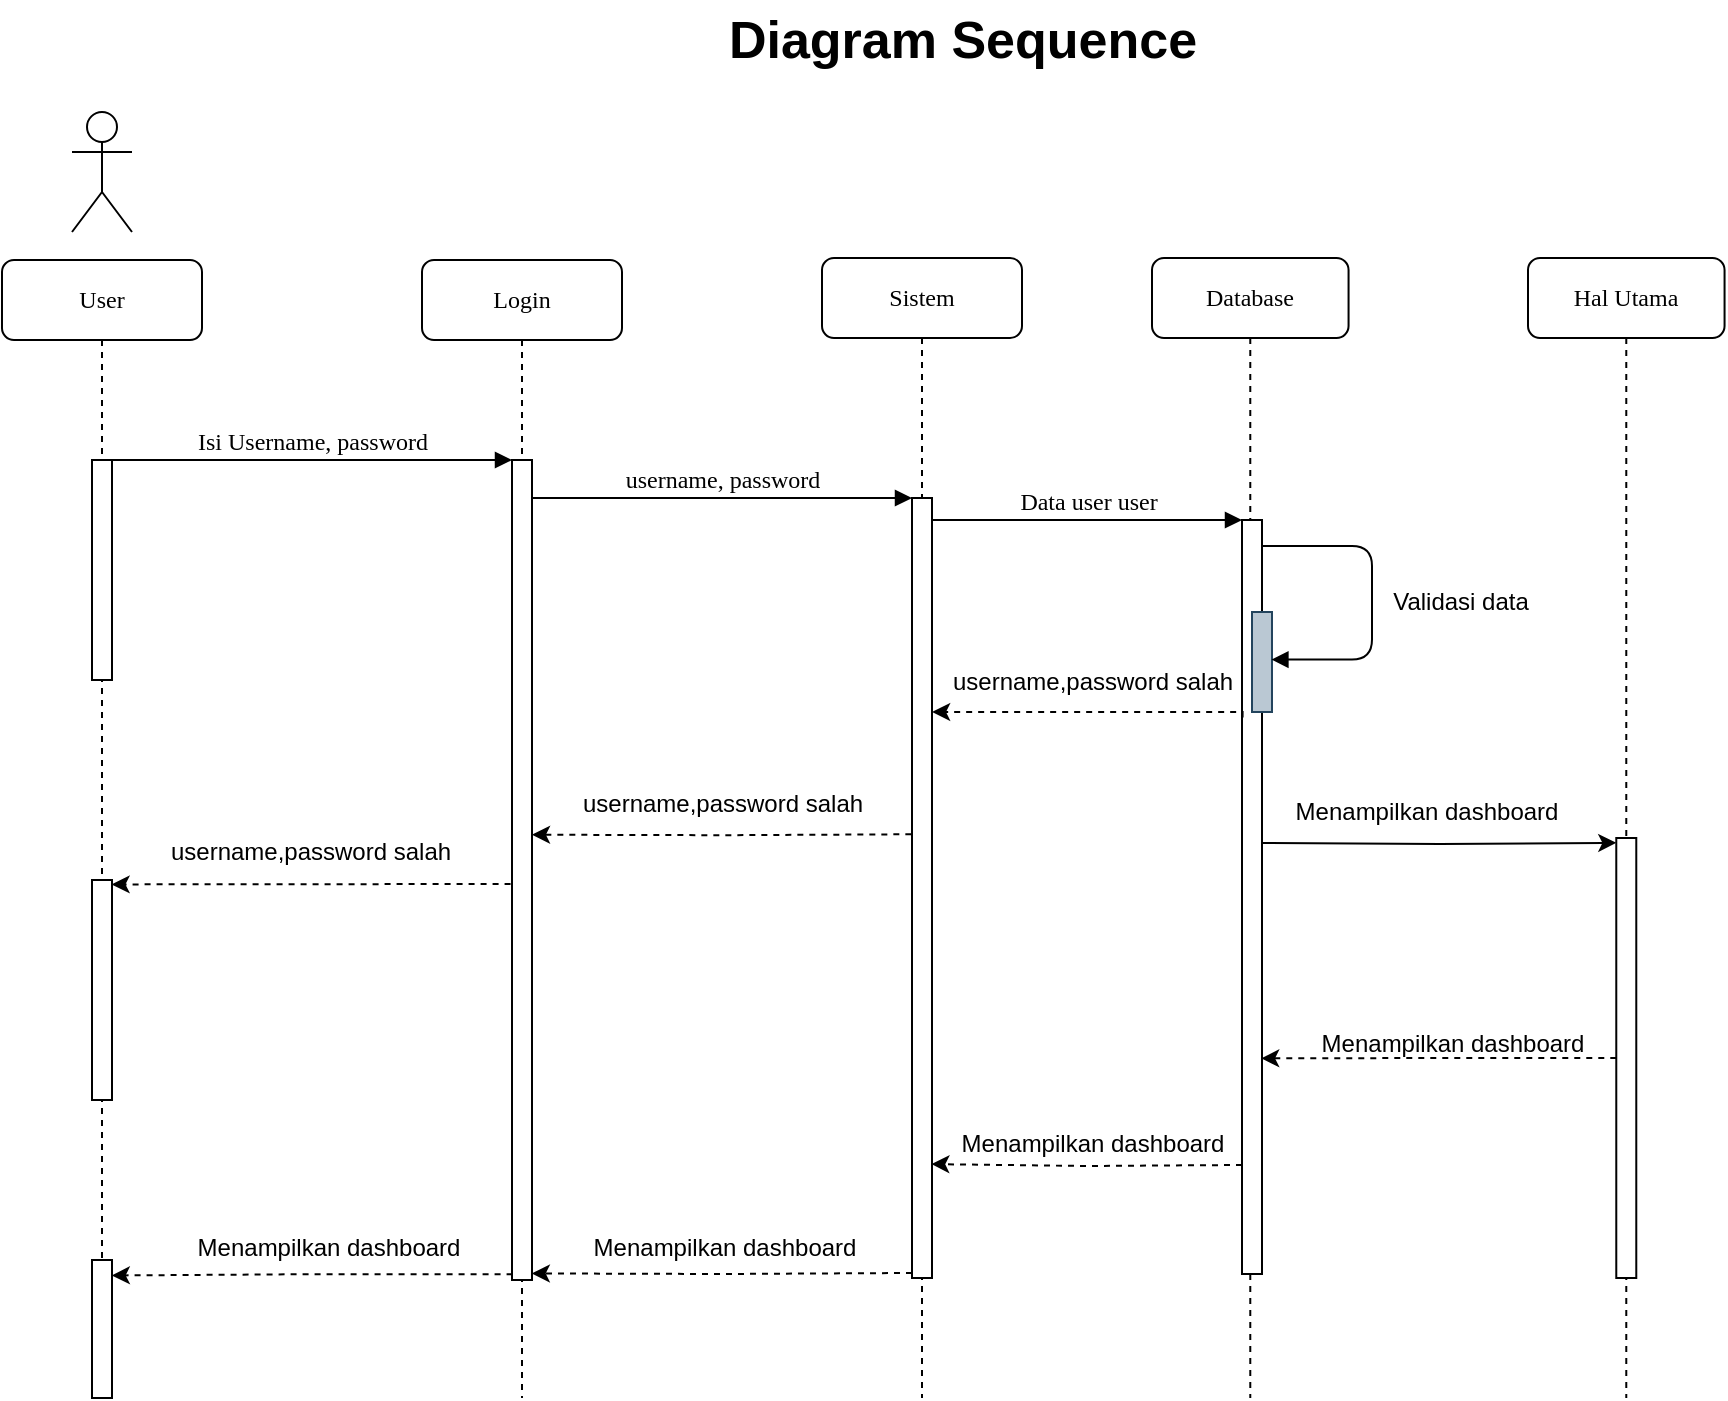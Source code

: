 <mxfile version="26.0.2">
  <diagram name="Page-1" id="13e1069c-82ec-6db2-03f1-153e76fe0fe0">
    <mxGraphModel dx="880" dy="434" grid="1" gridSize="10" guides="1" tooltips="1" connect="1" arrows="1" fold="1" page="1" pageScale="1" pageWidth="1100" pageHeight="850" background="none" math="0" shadow="0">
      <root>
        <mxCell id="0" />
        <mxCell id="1" parent="0" />
        <mxCell id="7baba1c4bc27f4b0-2" value="Login" style="shape=umlLifeline;perimeter=lifelinePerimeter;whiteSpace=wrap;html=1;container=1;collapsible=0;recursiveResize=0;outlineConnect=0;rounded=1;shadow=0;comic=0;labelBackgroundColor=none;strokeWidth=1;fontFamily=Verdana;fontSize=12;align=center;" parent="1" vertex="1">
          <mxGeometry x="310" y="173" width="100" height="569" as="geometry" />
        </mxCell>
        <mxCell id="7baba1c4bc27f4b0-10" value="" style="html=1;points=[];perimeter=orthogonalPerimeter;rounded=0;shadow=0;comic=0;labelBackgroundColor=none;strokeWidth=1;fontFamily=Verdana;fontSize=12;align=center;" parent="7baba1c4bc27f4b0-2" vertex="1">
          <mxGeometry x="45" y="100" width="10" height="410" as="geometry" />
        </mxCell>
        <mxCell id="7baba1c4bc27f4b0-3" value="Sistem" style="shape=umlLifeline;perimeter=lifelinePerimeter;whiteSpace=wrap;html=1;container=1;collapsible=0;recursiveResize=0;outlineConnect=0;rounded=1;shadow=0;comic=0;labelBackgroundColor=none;strokeWidth=1;fontFamily=Verdana;fontSize=12;align=center;" parent="1" vertex="1">
          <mxGeometry x="510" y="172" width="100" height="570" as="geometry" />
        </mxCell>
        <mxCell id="7baba1c4bc27f4b0-13" value="" style="html=1;points=[];perimeter=orthogonalPerimeter;rounded=0;shadow=0;comic=0;labelBackgroundColor=none;strokeWidth=1;fontFamily=Verdana;fontSize=12;align=center;" parent="7baba1c4bc27f4b0-3" vertex="1">
          <mxGeometry x="45" y="120" width="10" height="390" as="geometry" />
        </mxCell>
        <mxCell id="raDrf5Sl8JtyqfNCYd6r-22" style="edgeStyle=orthogonalEdgeStyle;rounded=0;orthogonalLoop=1;jettySize=auto;html=1;dashed=1;entryX=0.99;entryY=0.992;entryDx=0;entryDy=0;entryPerimeter=0;" parent="7baba1c4bc27f4b0-3" target="7baba1c4bc27f4b0-10" edge="1">
          <mxGeometry relative="1" as="geometry">
            <mxPoint x="45" y="507.483" as="sourcePoint" />
            <mxPoint x="-140" y="508" as="targetPoint" />
          </mxGeometry>
        </mxCell>
        <mxCell id="7baba1c4bc27f4b0-4" value="Database" style="shape=umlLifeline;perimeter=lifelinePerimeter;whiteSpace=wrap;html=1;container=1;collapsible=0;recursiveResize=0;outlineConnect=0;rounded=1;shadow=0;comic=0;labelBackgroundColor=none;strokeWidth=1;fontFamily=Verdana;fontSize=12;align=center;" parent="1" vertex="1">
          <mxGeometry x="675" y="172" width="98.28" height="570" as="geometry" />
        </mxCell>
        <mxCell id="7baba1c4bc27f4b0-5" value="Hal Utama" style="shape=umlLifeline;perimeter=lifelinePerimeter;whiteSpace=wrap;html=1;container=1;collapsible=0;recursiveResize=0;outlineConnect=0;rounded=1;shadow=0;comic=0;labelBackgroundColor=none;strokeWidth=1;fontFamily=Verdana;fontSize=12;align=center;" parent="1" vertex="1">
          <mxGeometry x="863" y="172" width="98.28" height="570" as="geometry" />
        </mxCell>
        <mxCell id="raDrf5Sl8JtyqfNCYd6r-14" value="" style="html=1;points=[];perimeter=orthogonalPerimeter;rounded=0;shadow=0;comic=0;labelBackgroundColor=none;strokeWidth=1;fontFamily=Verdana;fontSize=12;align=center;" parent="7baba1c4bc27f4b0-5" vertex="1">
          <mxGeometry x="44.14" y="290" width="10" height="220" as="geometry" />
        </mxCell>
        <mxCell id="raDrf5Sl8JtyqfNCYd6r-16" value="Menampilkan dashboard" style="text;html=1;align=center;verticalAlign=middle;resizable=0;points=[];autosize=1;strokeColor=none;fillColor=none;" parent="7baba1c4bc27f4b0-5" vertex="1">
          <mxGeometry x="-126" y="262" width="150" height="30" as="geometry" />
        </mxCell>
        <mxCell id="7baba1c4bc27f4b0-8" value="User" style="shape=umlLifeline;perimeter=lifelinePerimeter;whiteSpace=wrap;html=1;container=1;collapsible=0;recursiveResize=0;outlineConnect=0;rounded=1;shadow=0;comic=0;labelBackgroundColor=none;strokeWidth=1;fontFamily=Verdana;fontSize=12;align=center;" parent="1" vertex="1">
          <mxGeometry x="100" y="173" width="100" height="569" as="geometry" />
        </mxCell>
        <mxCell id="7baba1c4bc27f4b0-9" value="" style="html=1;points=[];perimeter=orthogonalPerimeter;rounded=0;shadow=0;comic=0;labelBackgroundColor=none;strokeWidth=1;fontFamily=Verdana;fontSize=12;align=center;" parent="7baba1c4bc27f4b0-8" vertex="1">
          <mxGeometry x="45" y="100" width="10" height="110" as="geometry" />
        </mxCell>
        <mxCell id="raDrf5Sl8JtyqfNCYd6r-8" value="" style="html=1;points=[];perimeter=orthogonalPerimeter;rounded=0;shadow=0;comic=0;labelBackgroundColor=none;strokeWidth=1;fontFamily=Verdana;fontSize=12;align=center;" parent="7baba1c4bc27f4b0-8" vertex="1">
          <mxGeometry x="45" y="310" width="10" height="110" as="geometry" />
        </mxCell>
        <mxCell id="raDrf5Sl8JtyqfNCYd6r-25" value="" style="html=1;points=[];perimeter=orthogonalPerimeter;rounded=0;shadow=0;comic=0;labelBackgroundColor=none;strokeWidth=1;fontFamily=Verdana;fontSize=12;align=center;" parent="7baba1c4bc27f4b0-8" vertex="1">
          <mxGeometry x="45" y="500" width="10" height="69" as="geometry" />
        </mxCell>
        <mxCell id="7baba1c4bc27f4b0-16" value="" style="html=1;points=[];perimeter=orthogonalPerimeter;rounded=0;shadow=0;comic=0;labelBackgroundColor=none;strokeWidth=1;fontFamily=Verdana;fontSize=12;align=center;" parent="1" vertex="1">
          <mxGeometry x="720" y="303" width="10" height="377" as="geometry" />
        </mxCell>
        <mxCell id="7baba1c4bc27f4b0-17" value="Data user user" style="html=1;verticalAlign=bottom;endArrow=block;labelBackgroundColor=none;fontFamily=Verdana;fontSize=12;edgeStyle=elbowEdgeStyle;elbow=vertical;" parent="1" source="7baba1c4bc27f4b0-13" target="7baba1c4bc27f4b0-16" edge="1">
          <mxGeometry x="0.005" relative="1" as="geometry">
            <mxPoint x="620" y="303" as="sourcePoint" />
            <Array as="points">
              <mxPoint x="570" y="303" />
            </Array>
            <mxPoint as="offset" />
          </mxGeometry>
        </mxCell>
        <mxCell id="7baba1c4bc27f4b0-11" value="Isi Username, password" style="html=1;verticalAlign=bottom;endArrow=block;entryX=0;entryY=0;labelBackgroundColor=none;fontFamily=Verdana;fontSize=12;edgeStyle=elbowEdgeStyle;elbow=vertical;" parent="1" source="7baba1c4bc27f4b0-9" target="7baba1c4bc27f4b0-10" edge="1">
          <mxGeometry relative="1" as="geometry">
            <mxPoint x="220" y="273" as="sourcePoint" />
          </mxGeometry>
        </mxCell>
        <mxCell id="7baba1c4bc27f4b0-14" value="username, password" style="html=1;verticalAlign=bottom;endArrow=block;entryX=0;entryY=0;labelBackgroundColor=none;fontFamily=Verdana;fontSize=12;edgeStyle=elbowEdgeStyle;elbow=vertical;" parent="1" source="7baba1c4bc27f4b0-10" target="7baba1c4bc27f4b0-13" edge="1">
          <mxGeometry relative="1" as="geometry">
            <mxPoint x="370" y="283" as="sourcePoint" />
          </mxGeometry>
        </mxCell>
        <mxCell id="7baba1c4bc27f4b0-34" value="" style="html=1;points=[];perimeter=orthogonalPerimeter;rounded=0;shadow=0;comic=0;labelBackgroundColor=none;strokeWidth=1;fontFamily=Verdana;fontSize=12;align=center;fillColor=#bac8d3;strokeColor=#23445d;" parent="1" vertex="1">
          <mxGeometry x="725" y="349" width="10" height="50" as="geometry" />
        </mxCell>
        <mxCell id="7baba1c4bc27f4b0-35" value="" style="html=1;verticalAlign=bottom;endArrow=block;labelBackgroundColor=none;fontFamily=Verdana;fontSize=12;elbow=vertical;edgeStyle=orthogonalEdgeStyle;entryX=0.971;entryY=0.483;entryPerimeter=0;entryDx=0;entryDy=0;" parent="1" edge="1">
          <mxGeometry relative="1" as="geometry">
            <mxPoint x="730" y="316" as="sourcePoint" />
            <mxPoint x="734.71" y="372.81" as="targetPoint" />
            <Array as="points">
              <mxPoint x="785" y="316" />
              <mxPoint x="785" y="373" />
            </Array>
          </mxGeometry>
        </mxCell>
        <mxCell id="raDrf5Sl8JtyqfNCYd6r-1" value="" style="shape=umlActor;verticalLabelPosition=bottom;verticalAlign=top;html=1;outlineConnect=0;" parent="1" vertex="1">
          <mxGeometry x="135" y="99" width="30" height="60" as="geometry" />
        </mxCell>
        <mxCell id="raDrf5Sl8JtyqfNCYd6r-3" style="edgeStyle=orthogonalEdgeStyle;rounded=0;orthogonalLoop=1;jettySize=auto;html=1;dashed=1;entryX=1.006;entryY=0.505;entryDx=0;entryDy=0;entryPerimeter=0;exitX=0.029;exitY=0.262;exitDx=0;exitDy=0;exitPerimeter=0;" parent="1" source="7baba1c4bc27f4b0-16" edge="1">
          <mxGeometry relative="1" as="geometry">
            <mxPoint x="695" y="399.0" as="sourcePoint" />
            <mxPoint x="565.06" y="399.0" as="targetPoint" />
            <Array as="points">
              <mxPoint x="720" y="399" />
            </Array>
          </mxGeometry>
        </mxCell>
        <mxCell id="raDrf5Sl8JtyqfNCYd6r-4" value="username,password salah" style="text;html=1;align=center;verticalAlign=middle;resizable=0;points=[];autosize=1;strokeColor=none;fillColor=none;" parent="1" vertex="1">
          <mxGeometry x="565" y="369" width="160" height="30" as="geometry" />
        </mxCell>
        <mxCell id="raDrf5Sl8JtyqfNCYd6r-6" value="username,password salah" style="text;html=1;align=center;verticalAlign=middle;resizable=0;points=[];autosize=1;strokeColor=none;fillColor=none;" parent="1" vertex="1">
          <mxGeometry x="380" y="430" width="160" height="30" as="geometry" />
        </mxCell>
        <mxCell id="raDrf5Sl8JtyqfNCYd6r-2" value="Validasi data" style="text;html=1;align=center;verticalAlign=middle;resizable=0;points=[];autosize=1;strokeColor=none;fillColor=none;" parent="1" vertex="1">
          <mxGeometry x="784.28" y="329" width="90" height="30" as="geometry" />
        </mxCell>
        <mxCell id="raDrf5Sl8JtyqfNCYd6r-7" style="edgeStyle=orthogonalEdgeStyle;rounded=0;orthogonalLoop=1;jettySize=auto;html=1;dashed=1;entryX=1;entryY=0.357;entryDx=0;entryDy=0;entryPerimeter=0;exitX=-0.033;exitY=0.326;exitDx=0;exitDy=0;exitPerimeter=0;" parent="1" edge="1">
          <mxGeometry relative="1" as="geometry">
            <mxPoint x="554.67" y="460.14" as="sourcePoint" />
            <mxPoint x="365" y="460.37" as="targetPoint" />
          </mxGeometry>
        </mxCell>
        <mxCell id="raDrf5Sl8JtyqfNCYd6r-11" value="username,password salah" style="text;html=1;align=center;verticalAlign=middle;resizable=0;points=[];autosize=1;strokeColor=none;fillColor=none;" parent="1" vertex="1">
          <mxGeometry x="174" y="454" width="160" height="30" as="geometry" />
        </mxCell>
        <mxCell id="raDrf5Sl8JtyqfNCYd6r-12" style="edgeStyle=orthogonalEdgeStyle;rounded=0;orthogonalLoop=1;jettySize=auto;html=1;dashed=1;entryX=0.98;entryY=0.02;entryDx=0;entryDy=0;entryPerimeter=0;exitX=-0.071;exitY=0.517;exitDx=0;exitDy=0;exitPerimeter=0;" parent="1" source="7baba1c4bc27f4b0-10" target="raDrf5Sl8JtyqfNCYd6r-8" edge="1">
          <mxGeometry relative="1" as="geometry">
            <mxPoint x="348.67" y="483.14" as="sourcePoint" />
            <mxPoint x="159" y="483.37" as="targetPoint" />
            <Array as="points">
              <mxPoint x="349" y="485" />
            </Array>
          </mxGeometry>
        </mxCell>
        <mxCell id="raDrf5Sl8JtyqfNCYd6r-15" style="edgeStyle=orthogonalEdgeStyle;rounded=0;orthogonalLoop=1;jettySize=auto;html=1;entryX=0;entryY=0.011;entryDx=0;entryDy=0;entryPerimeter=0;" parent="1" target="raDrf5Sl8JtyqfNCYd6r-14" edge="1">
          <mxGeometry relative="1" as="geometry">
            <mxPoint x="730" y="464.471" as="sourcePoint" />
            <mxPoint x="883.82" y="464.26" as="targetPoint" />
          </mxGeometry>
        </mxCell>
        <mxCell id="raDrf5Sl8JtyqfNCYd6r-17" style="edgeStyle=orthogonalEdgeStyle;rounded=0;orthogonalLoop=1;jettySize=auto;html=1;entryX=0.96;entryY=0.714;entryDx=0;entryDy=0;entryPerimeter=0;dashed=1;" parent="1" source="raDrf5Sl8JtyqfNCYd6r-14" target="7baba1c4bc27f4b0-16" edge="1">
          <mxGeometry relative="1" as="geometry" />
        </mxCell>
        <mxCell id="raDrf5Sl8JtyqfNCYd6r-18" value="Menampilkan dashboard" style="text;html=1;align=center;verticalAlign=middle;resizable=0;points=[];autosize=1;strokeColor=none;fillColor=none;" parent="1" vertex="1">
          <mxGeometry x="750" y="550" width="150" height="30" as="geometry" />
        </mxCell>
        <mxCell id="raDrf5Sl8JtyqfNCYd6r-19" value="Menampilkan dashboard" style="text;html=1;align=center;verticalAlign=middle;resizable=0;points=[];autosize=1;strokeColor=none;fillColor=none;" parent="1" vertex="1">
          <mxGeometry x="570" y="600" width="150" height="30" as="geometry" />
        </mxCell>
        <mxCell id="raDrf5Sl8JtyqfNCYd6r-20" style="edgeStyle=orthogonalEdgeStyle;rounded=0;orthogonalLoop=1;jettySize=auto;html=1;entryX=0.967;entryY=0.854;entryDx=0;entryDy=0;entryPerimeter=0;dashed=1;" parent="1" target="7baba1c4bc27f4b0-13" edge="1">
          <mxGeometry relative="1" as="geometry">
            <mxPoint x="720" y="625.483" as="sourcePoint" />
            <mxPoint x="562.66" y="624.51" as="targetPoint" />
          </mxGeometry>
        </mxCell>
        <mxCell id="raDrf5Sl8JtyqfNCYd6r-21" value="Menampilkan dashboard" style="text;html=1;align=center;verticalAlign=middle;resizable=0;points=[];autosize=1;strokeColor=none;fillColor=none;" parent="1" vertex="1">
          <mxGeometry x="386" y="652" width="150" height="30" as="geometry" />
        </mxCell>
        <mxCell id="raDrf5Sl8JtyqfNCYd6r-23" style="edgeStyle=orthogonalEdgeStyle;rounded=0;orthogonalLoop=1;jettySize=auto;html=1;dashed=1;entryX=0.99;entryY=0.112;entryDx=0;entryDy=0;entryPerimeter=0;exitX=0.029;exitY=0.993;exitDx=0;exitDy=0;exitPerimeter=0;" parent="1" source="7baba1c4bc27f4b0-10" target="raDrf5Sl8JtyqfNCYd6r-25" edge="1">
          <mxGeometry relative="1" as="geometry">
            <mxPoint x="357" y="679.483" as="sourcePoint" />
            <mxPoint x="165" y="680" as="targetPoint" />
          </mxGeometry>
        </mxCell>
        <mxCell id="raDrf5Sl8JtyqfNCYd6r-24" value="Menampilkan dashboard" style="text;html=1;align=center;verticalAlign=middle;resizable=0;points=[];autosize=1;strokeColor=none;fillColor=none;" parent="1" vertex="1">
          <mxGeometry x="188" y="652" width="150" height="30" as="geometry" />
        </mxCell>
        <mxCell id="raDrf5Sl8JtyqfNCYd6r-26" value="Diagram Sequence" style="text;html=1;align=center;verticalAlign=middle;resizable=0;points=[];autosize=1;strokeColor=none;fillColor=none;fontStyle=1;fontSize=26;" parent="1" vertex="1">
          <mxGeometry x="455" y="43" width="250" height="40" as="geometry" />
        </mxCell>
      </root>
    </mxGraphModel>
  </diagram>
</mxfile>
